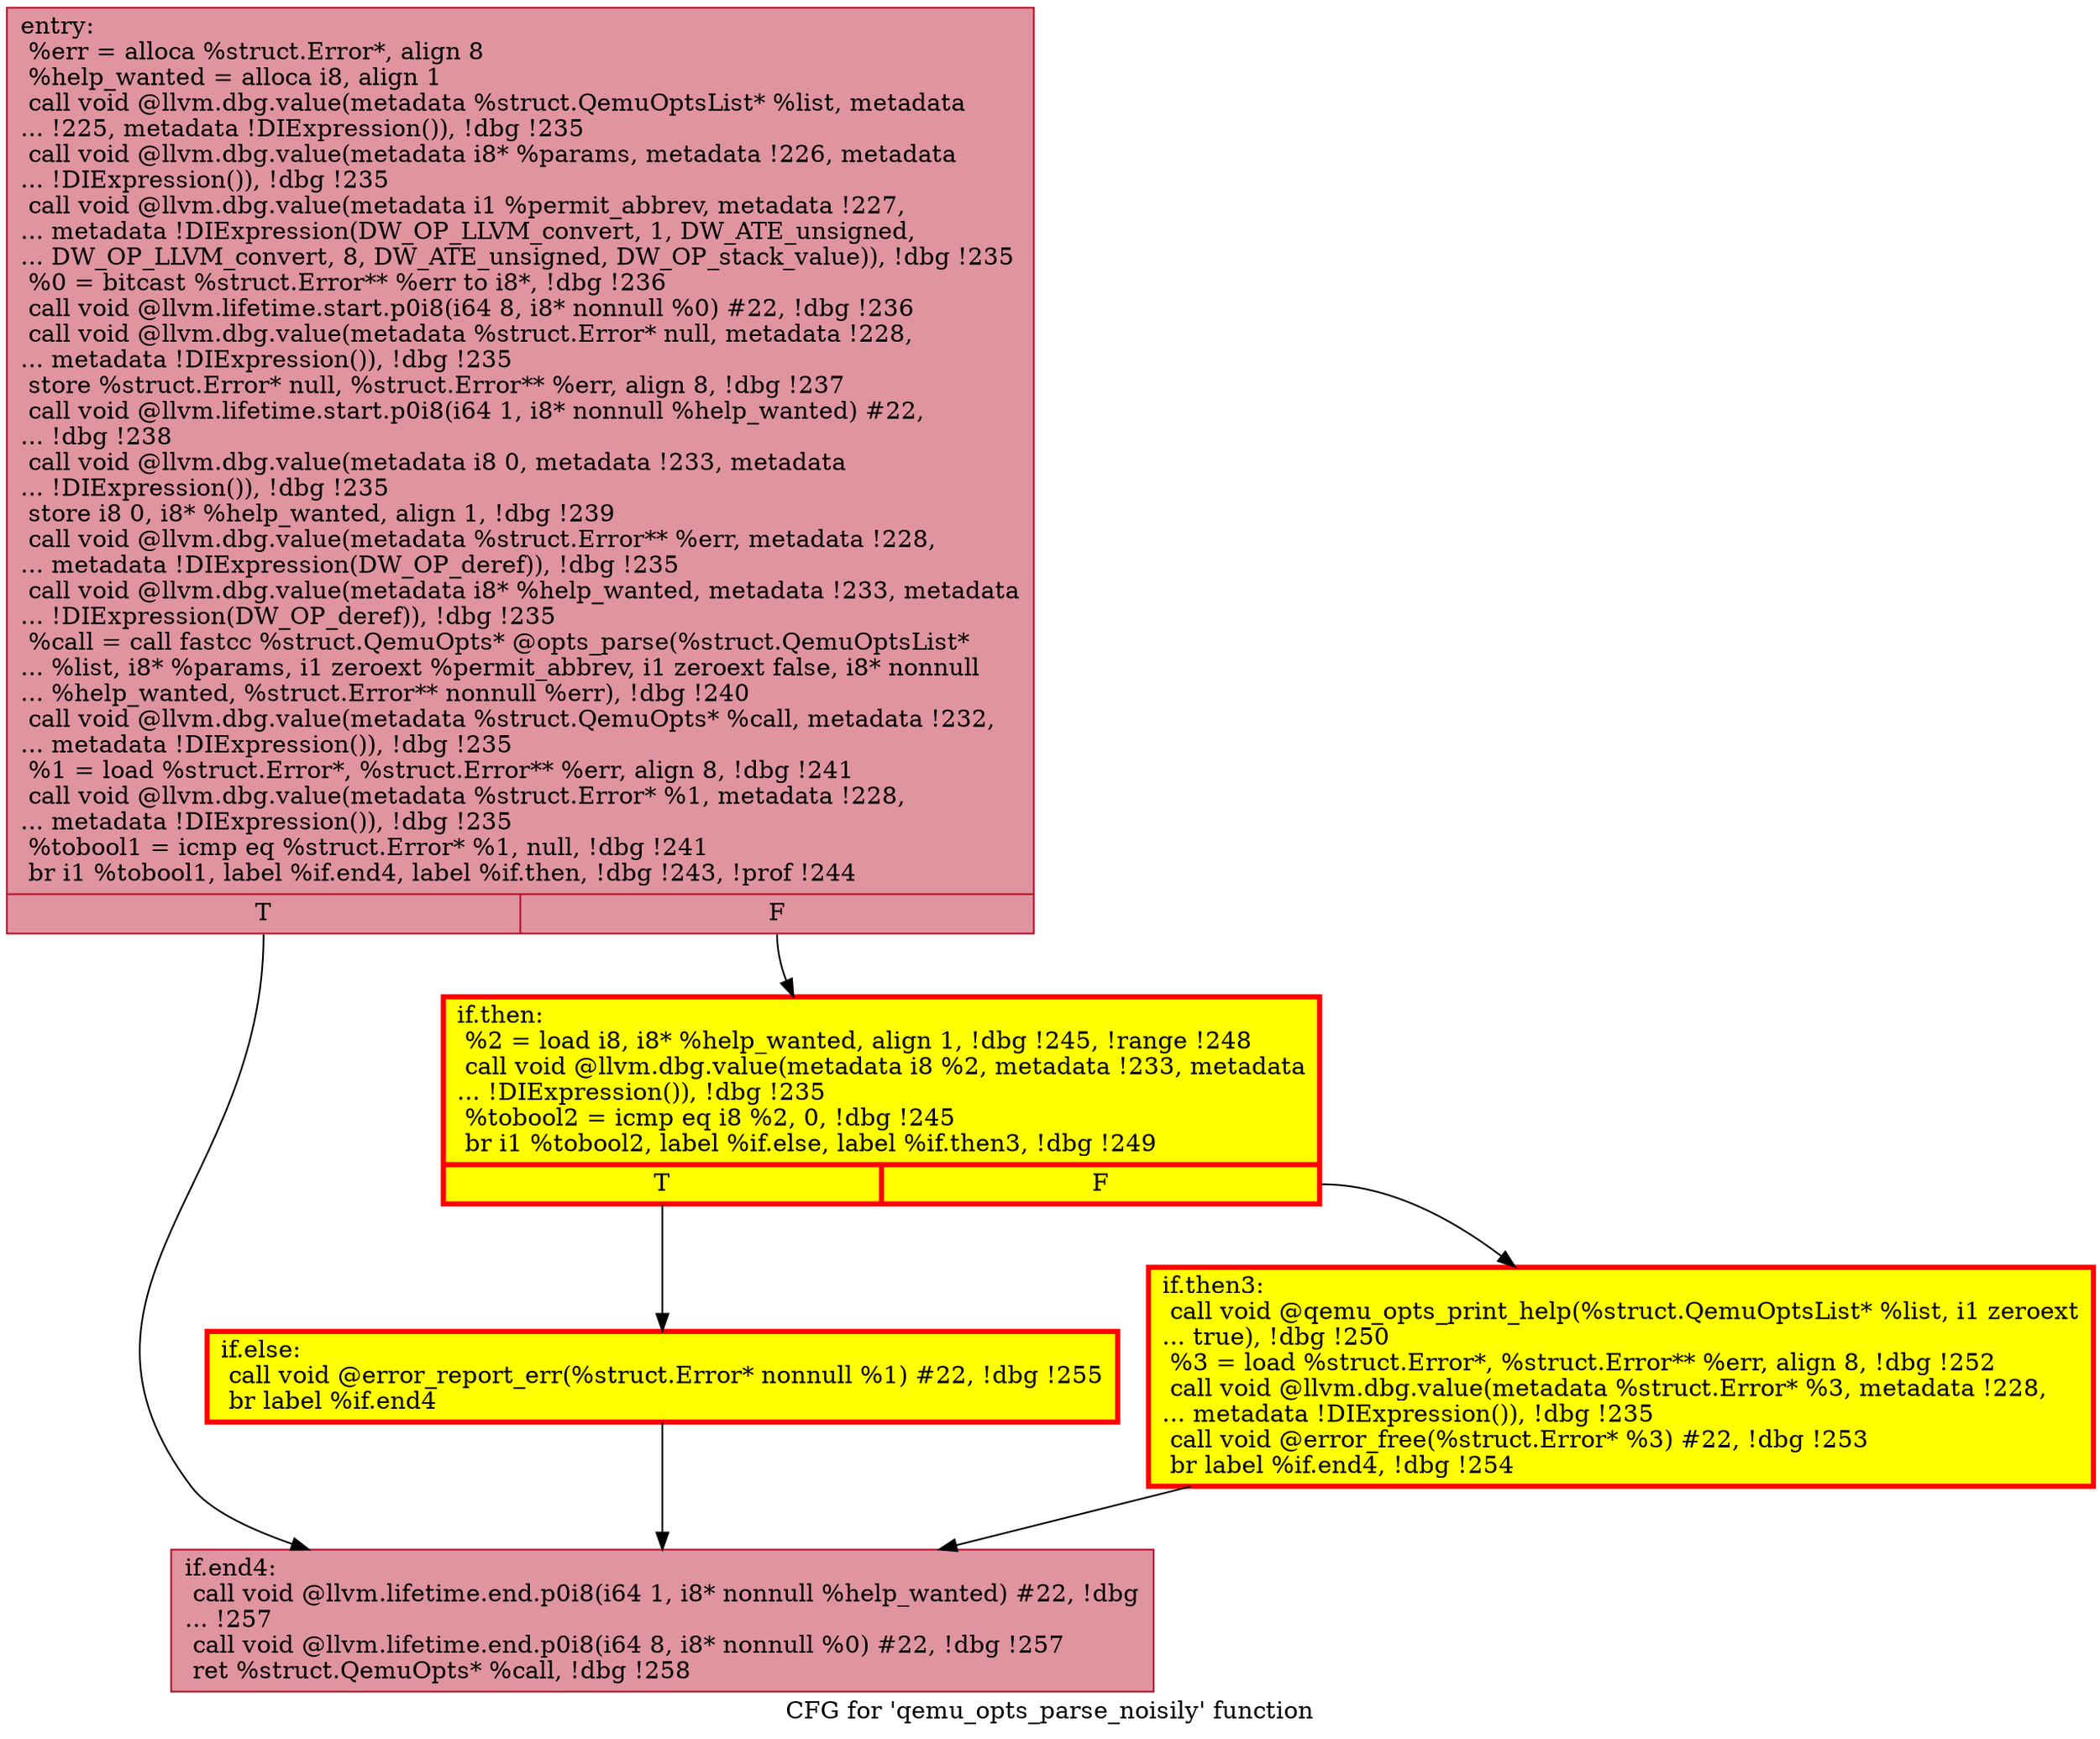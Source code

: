 digraph "CFG for 'qemu_opts_parse_noisily' function" {
	label="CFG for 'qemu_opts_parse_noisily' function";

	Node0x55ef422605f0 [shape=record,color="#b70d28ff", style=filled, fillcolor="#b70d2870",label="{entry:\l  %err = alloca %struct.Error*, align 8\l  %help_wanted = alloca i8, align 1\l  call void @llvm.dbg.value(metadata %struct.QemuOptsList* %list, metadata\l... !225, metadata !DIExpression()), !dbg !235\l  call void @llvm.dbg.value(metadata i8* %params, metadata !226, metadata\l... !DIExpression()), !dbg !235\l  call void @llvm.dbg.value(metadata i1 %permit_abbrev, metadata !227,\l... metadata !DIExpression(DW_OP_LLVM_convert, 1, DW_ATE_unsigned,\l... DW_OP_LLVM_convert, 8, DW_ATE_unsigned, DW_OP_stack_value)), !dbg !235\l  %0 = bitcast %struct.Error** %err to i8*, !dbg !236\l  call void @llvm.lifetime.start.p0i8(i64 8, i8* nonnull %0) #22, !dbg !236\l  call void @llvm.dbg.value(metadata %struct.Error* null, metadata !228,\l... metadata !DIExpression()), !dbg !235\l  store %struct.Error* null, %struct.Error** %err, align 8, !dbg !237\l  call void @llvm.lifetime.start.p0i8(i64 1, i8* nonnull %help_wanted) #22,\l... !dbg !238\l  call void @llvm.dbg.value(metadata i8 0, metadata !233, metadata\l... !DIExpression()), !dbg !235\l  store i8 0, i8* %help_wanted, align 1, !dbg !239\l  call void @llvm.dbg.value(metadata %struct.Error** %err, metadata !228,\l... metadata !DIExpression(DW_OP_deref)), !dbg !235\l  call void @llvm.dbg.value(metadata i8* %help_wanted, metadata !233, metadata\l... !DIExpression(DW_OP_deref)), !dbg !235\l  %call = call fastcc %struct.QemuOpts* @opts_parse(%struct.QemuOptsList*\l... %list, i8* %params, i1 zeroext %permit_abbrev, i1 zeroext false, i8* nonnull\l... %help_wanted, %struct.Error** nonnull %err), !dbg !240\l  call void @llvm.dbg.value(metadata %struct.QemuOpts* %call, metadata !232,\l... metadata !DIExpression()), !dbg !235\l  %1 = load %struct.Error*, %struct.Error** %err, align 8, !dbg !241\l  call void @llvm.dbg.value(metadata %struct.Error* %1, metadata !228,\l... metadata !DIExpression()), !dbg !235\l  %tobool1 = icmp eq %struct.Error* %1, null, !dbg !241\l  br i1 %tobool1, label %if.end4, label %if.then, !dbg !243, !prof !244\l|{<s0>T|<s1>F}}"];
	Node0x55ef422605f0:s0 -> Node0x55ef4226aad0;
	Node0x55ef422605f0:s1 -> Node0x55ef4226a7d0;
	Node0x55ef4226a7d0 [shape=record,penwidth=3.0, style="filled", color="red", fillcolor="yellow",label="{if.then:                                          \l  %2 = load i8, i8* %help_wanted, align 1, !dbg !245, !range !248\l  call void @llvm.dbg.value(metadata i8 %2, metadata !233, metadata\l... !DIExpression()), !dbg !235\l  %tobool2 = icmp eq i8 %2, 0, !dbg !245\l  br i1 %tobool2, label %if.else, label %if.then3, !dbg !249\l|{<s0>T|<s1>F}}"];
	Node0x55ef4226a7d0:s0 -> Node0x55ef4226af30;
	Node0x55ef4226a7d0:s1 -> Node0x55ef4226ae50;
	Node0x55ef4226ae50 [shape=record,penwidth=3.0, style="filled", color="red", fillcolor="yellow",label="{if.then3:                                         \l  call void @qemu_opts_print_help(%struct.QemuOptsList* %list, i1 zeroext\l... true), !dbg !250\l  %3 = load %struct.Error*, %struct.Error** %err, align 8, !dbg !252\l  call void @llvm.dbg.value(metadata %struct.Error* %3, metadata !228,\l... metadata !DIExpression()), !dbg !235\l  call void @error_free(%struct.Error* %3) #22, !dbg !253\l  br label %if.end4, !dbg !254\l}"];
	Node0x55ef4226ae50 -> Node0x55ef4226aad0;
	Node0x55ef4226af30 [shape=record,penwidth=3.0, style="filled", color="red", fillcolor="yellow",label="{if.else:                                          \l  call void @error_report_err(%struct.Error* nonnull %1) #22, !dbg !255\l  br label %if.end4\l}"];
	Node0x55ef4226af30 -> Node0x55ef4226aad0;
	Node0x55ef4226aad0 [shape=record,color="#b70d28ff", style=filled, fillcolor="#b70d2870",label="{if.end4:                                          \l  call void @llvm.lifetime.end.p0i8(i64 1, i8* nonnull %help_wanted) #22, !dbg\l... !257\l  call void @llvm.lifetime.end.p0i8(i64 8, i8* nonnull %0) #22, !dbg !257\l  ret %struct.QemuOpts* %call, !dbg !258\l}"];
}
